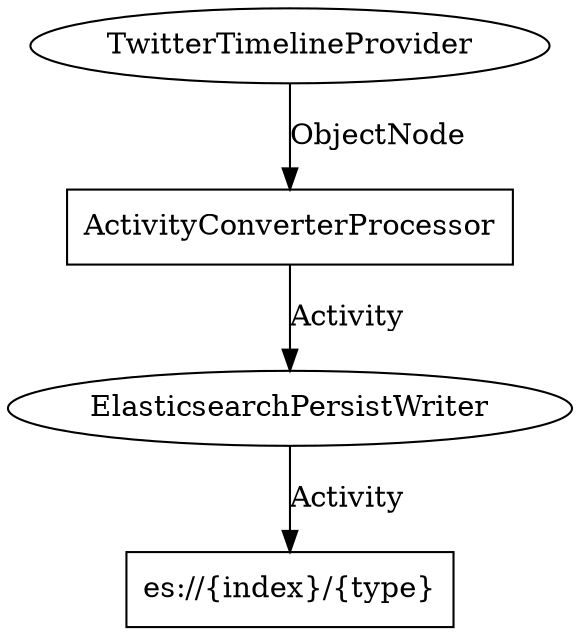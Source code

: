 // Apache Streams (incubating)
// Licensed under Apache License 2.0 - http://www.apache.org/licenses/LICENSE-2.0
// --------------------------------------------------------------------------------
digraph g {

  //providers
  TwitterTimelineProvider [label="TwitterTimelineProvider",shape=ellipse,URL="https://github.com/apache/incubator-streams/blob/master/streams-contrib/streams-provider-twitter/src/main/java/org/apache/streams/twitter/provider/TwitterTimelineProvider.java"];

  //processors
  ActivityConverterProcessor [label="ActivityConverterProcessor",shape=box,URL="https://github.com/apache/incubator-streams/blob/master/streams-components/streams-converters/src/main/java/org/apache/streams/converter/ActivityConverterProcessor.java"];
  
  //persisters
  ElasticsearchPersistWriter [label="ElasticsearchPersistWriter",shape=ellipse,URL="https://github.com/apache/incubator-streams/blob/master/streams-contrib/streams-persist-elasticsearch/src/main/java/org/apache/streams/elasticsearch/ElasticsearchPersistWriter.java"];
  
  //data
  es [label="es://{index}/{type}",shape=box];
  
  //stream
  TwitterTimelineProvider -> ActivityConverterProcessor [label="ObjectNode"];
  ActivityConverterProcessor -> ElasticsearchPersistWriter [label="Activity",URL="https://github.com/apache/incubator-streams/blob/master/streams-pojo/src/main/jsonschema/org/apache/streams/pojo/json/activity.json"];
  
  ElasticsearchPersistWriter -> es [label="Activity",URL="https://github.com/apache/incubator-streams/blob/master/streams-pojo/src/main/jsonschema/org/apache/streams/pojo/json/activity.json"];
  
}
